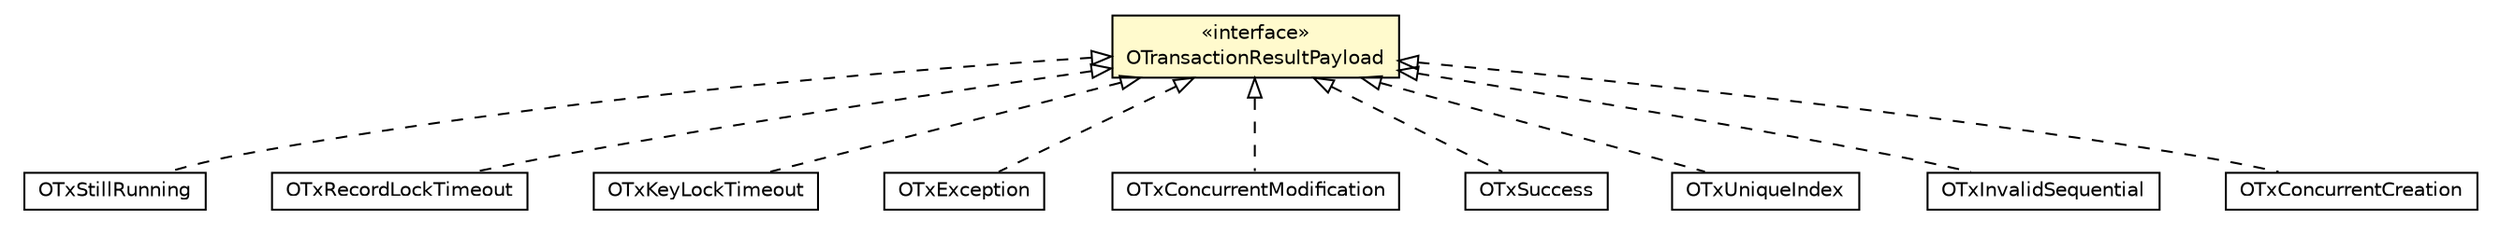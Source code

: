 #!/usr/local/bin/dot
#
# Class diagram 
# Generated by UMLGraph version R5_6-24-gf6e263 (http://www.umlgraph.org/)
#

digraph G {
	edge [fontname="Helvetica",fontsize=10,labelfontname="Helvetica",labelfontsize=10];
	node [fontname="Helvetica",fontsize=10,shape=plaintext];
	nodesep=0.25;
	ranksep=0.5;
	// com.orientechnologies.orient.server.distributed.impl.task.transaction.OTxStillRunning
	c7601200 [label=<<table title="com.orientechnologies.orient.server.distributed.impl.task.transaction.OTxStillRunning" border="0" cellborder="1" cellspacing="0" cellpadding="2" port="p" href="./OTxStillRunning.html">
		<tr><td><table border="0" cellspacing="0" cellpadding="1">
<tr><td align="center" balign="center"> OTxStillRunning </td></tr>
		</table></td></tr>
		</table>>, URL="./OTxStillRunning.html", fontname="Helvetica", fontcolor="black", fontsize=10.0];
	// com.orientechnologies.orient.server.distributed.impl.task.transaction.OTxRecordLockTimeout
	c7601201 [label=<<table title="com.orientechnologies.orient.server.distributed.impl.task.transaction.OTxRecordLockTimeout" border="0" cellborder="1" cellspacing="0" cellpadding="2" port="p" href="./OTxRecordLockTimeout.html">
		<tr><td><table border="0" cellspacing="0" cellpadding="1">
<tr><td align="center" balign="center"> OTxRecordLockTimeout </td></tr>
		</table></td></tr>
		</table>>, URL="./OTxRecordLockTimeout.html", fontname="Helvetica", fontcolor="black", fontsize=10.0];
	// com.orientechnologies.orient.server.distributed.impl.task.transaction.OTxKeyLockTimeout
	c7601202 [label=<<table title="com.orientechnologies.orient.server.distributed.impl.task.transaction.OTxKeyLockTimeout" border="0" cellborder="1" cellspacing="0" cellpadding="2" port="p" href="./OTxKeyLockTimeout.html">
		<tr><td><table border="0" cellspacing="0" cellpadding="1">
<tr><td align="center" balign="center"> OTxKeyLockTimeout </td></tr>
		</table></td></tr>
		</table>>, URL="./OTxKeyLockTimeout.html", fontname="Helvetica", fontcolor="black", fontsize=10.0];
	// com.orientechnologies.orient.server.distributed.impl.task.transaction.OTxException
	c7601203 [label=<<table title="com.orientechnologies.orient.server.distributed.impl.task.transaction.OTxException" border="0" cellborder="1" cellspacing="0" cellpadding="2" port="p" href="./OTxException.html">
		<tr><td><table border="0" cellspacing="0" cellpadding="1">
<tr><td align="center" balign="center"> OTxException </td></tr>
		</table></td></tr>
		</table>>, URL="./OTxException.html", fontname="Helvetica", fontcolor="black", fontsize=10.0];
	// com.orientechnologies.orient.server.distributed.impl.task.transaction.OTxConcurrentModification
	c7601205 [label=<<table title="com.orientechnologies.orient.server.distributed.impl.task.transaction.OTxConcurrentModification" border="0" cellborder="1" cellspacing="0" cellpadding="2" port="p" href="./OTxConcurrentModification.html">
		<tr><td><table border="0" cellspacing="0" cellpadding="1">
<tr><td align="center" balign="center"> OTxConcurrentModification </td></tr>
		</table></td></tr>
		</table>>, URL="./OTxConcurrentModification.html", fontname="Helvetica", fontcolor="black", fontsize=10.0];
	// com.orientechnologies.orient.server.distributed.impl.task.transaction.OTxSuccess
	c7601206 [label=<<table title="com.orientechnologies.orient.server.distributed.impl.task.transaction.OTxSuccess" border="0" cellborder="1" cellspacing="0" cellpadding="2" port="p" href="./OTxSuccess.html">
		<tr><td><table border="0" cellspacing="0" cellpadding="1">
<tr><td align="center" balign="center"> OTxSuccess </td></tr>
		</table></td></tr>
		</table>>, URL="./OTxSuccess.html", fontname="Helvetica", fontcolor="black", fontsize=10.0];
	// com.orientechnologies.orient.server.distributed.impl.task.transaction.OTransactionResultPayload
	c7601207 [label=<<table title="com.orientechnologies.orient.server.distributed.impl.task.transaction.OTransactionResultPayload" border="0" cellborder="1" cellspacing="0" cellpadding="2" port="p" bgcolor="lemonChiffon" href="./OTransactionResultPayload.html">
		<tr><td><table border="0" cellspacing="0" cellpadding="1">
<tr><td align="center" balign="center"> &#171;interface&#187; </td></tr>
<tr><td align="center" balign="center"> OTransactionResultPayload </td></tr>
		</table></td></tr>
		</table>>, URL="./OTransactionResultPayload.html", fontname="Helvetica", fontcolor="black", fontsize=10.0];
	// com.orientechnologies.orient.server.distributed.impl.task.transaction.OTxUniqueIndex
	c7601208 [label=<<table title="com.orientechnologies.orient.server.distributed.impl.task.transaction.OTxUniqueIndex" border="0" cellborder="1" cellspacing="0" cellpadding="2" port="p" href="./OTxUniqueIndex.html">
		<tr><td><table border="0" cellspacing="0" cellpadding="1">
<tr><td align="center" balign="center"> OTxUniqueIndex </td></tr>
		</table></td></tr>
		</table>>, URL="./OTxUniqueIndex.html", fontname="Helvetica", fontcolor="black", fontsize=10.0];
	// com.orientechnologies.orient.server.distributed.impl.task.transaction.OTxInvalidSequential
	c7601209 [label=<<table title="com.orientechnologies.orient.server.distributed.impl.task.transaction.OTxInvalidSequential" border="0" cellborder="1" cellspacing="0" cellpadding="2" port="p" href="./OTxInvalidSequential.html">
		<tr><td><table border="0" cellspacing="0" cellpadding="1">
<tr><td align="center" balign="center"> OTxInvalidSequential </td></tr>
		</table></td></tr>
		</table>>, URL="./OTxInvalidSequential.html", fontname="Helvetica", fontcolor="black", fontsize=10.0];
	// com.orientechnologies.orient.server.distributed.impl.task.transaction.OTxConcurrentCreation
	c7601210 [label=<<table title="com.orientechnologies.orient.server.distributed.impl.task.transaction.OTxConcurrentCreation" border="0" cellborder="1" cellspacing="0" cellpadding="2" port="p" href="./OTxConcurrentCreation.html">
		<tr><td><table border="0" cellspacing="0" cellpadding="1">
<tr><td align="center" balign="center"> OTxConcurrentCreation </td></tr>
		</table></td></tr>
		</table>>, URL="./OTxConcurrentCreation.html", fontname="Helvetica", fontcolor="black", fontsize=10.0];
	//com.orientechnologies.orient.server.distributed.impl.task.transaction.OTxStillRunning implements com.orientechnologies.orient.server.distributed.impl.task.transaction.OTransactionResultPayload
	c7601207:p -> c7601200:p [dir=back,arrowtail=empty,style=dashed];
	//com.orientechnologies.orient.server.distributed.impl.task.transaction.OTxRecordLockTimeout implements com.orientechnologies.orient.server.distributed.impl.task.transaction.OTransactionResultPayload
	c7601207:p -> c7601201:p [dir=back,arrowtail=empty,style=dashed];
	//com.orientechnologies.orient.server.distributed.impl.task.transaction.OTxKeyLockTimeout implements com.orientechnologies.orient.server.distributed.impl.task.transaction.OTransactionResultPayload
	c7601207:p -> c7601202:p [dir=back,arrowtail=empty,style=dashed];
	//com.orientechnologies.orient.server.distributed.impl.task.transaction.OTxException implements com.orientechnologies.orient.server.distributed.impl.task.transaction.OTransactionResultPayload
	c7601207:p -> c7601203:p [dir=back,arrowtail=empty,style=dashed];
	//com.orientechnologies.orient.server.distributed.impl.task.transaction.OTxConcurrentModification implements com.orientechnologies.orient.server.distributed.impl.task.transaction.OTransactionResultPayload
	c7601207:p -> c7601205:p [dir=back,arrowtail=empty,style=dashed];
	//com.orientechnologies.orient.server.distributed.impl.task.transaction.OTxSuccess implements com.orientechnologies.orient.server.distributed.impl.task.transaction.OTransactionResultPayload
	c7601207:p -> c7601206:p [dir=back,arrowtail=empty,style=dashed];
	//com.orientechnologies.orient.server.distributed.impl.task.transaction.OTxUniqueIndex implements com.orientechnologies.orient.server.distributed.impl.task.transaction.OTransactionResultPayload
	c7601207:p -> c7601208:p [dir=back,arrowtail=empty,style=dashed];
	//com.orientechnologies.orient.server.distributed.impl.task.transaction.OTxInvalidSequential implements com.orientechnologies.orient.server.distributed.impl.task.transaction.OTransactionResultPayload
	c7601207:p -> c7601209:p [dir=back,arrowtail=empty,style=dashed];
	//com.orientechnologies.orient.server.distributed.impl.task.transaction.OTxConcurrentCreation implements com.orientechnologies.orient.server.distributed.impl.task.transaction.OTransactionResultPayload
	c7601207:p -> c7601210:p [dir=back,arrowtail=empty,style=dashed];
}

